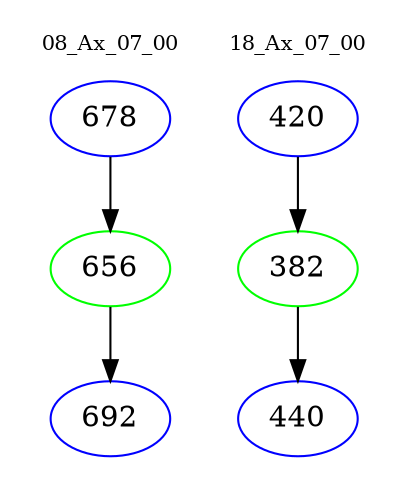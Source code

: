 digraph{
subgraph cluster_0 {
color = white
label = "08_Ax_07_00";
fontsize=10;
T0_678 [label="678", color="blue"]
T0_678 -> T0_656 [color="black"]
T0_656 [label="656", color="green"]
T0_656 -> T0_692 [color="black"]
T0_692 [label="692", color="blue"]
}
subgraph cluster_1 {
color = white
label = "18_Ax_07_00";
fontsize=10;
T1_420 [label="420", color="blue"]
T1_420 -> T1_382 [color="black"]
T1_382 [label="382", color="green"]
T1_382 -> T1_440 [color="black"]
T1_440 [label="440", color="blue"]
}
}
